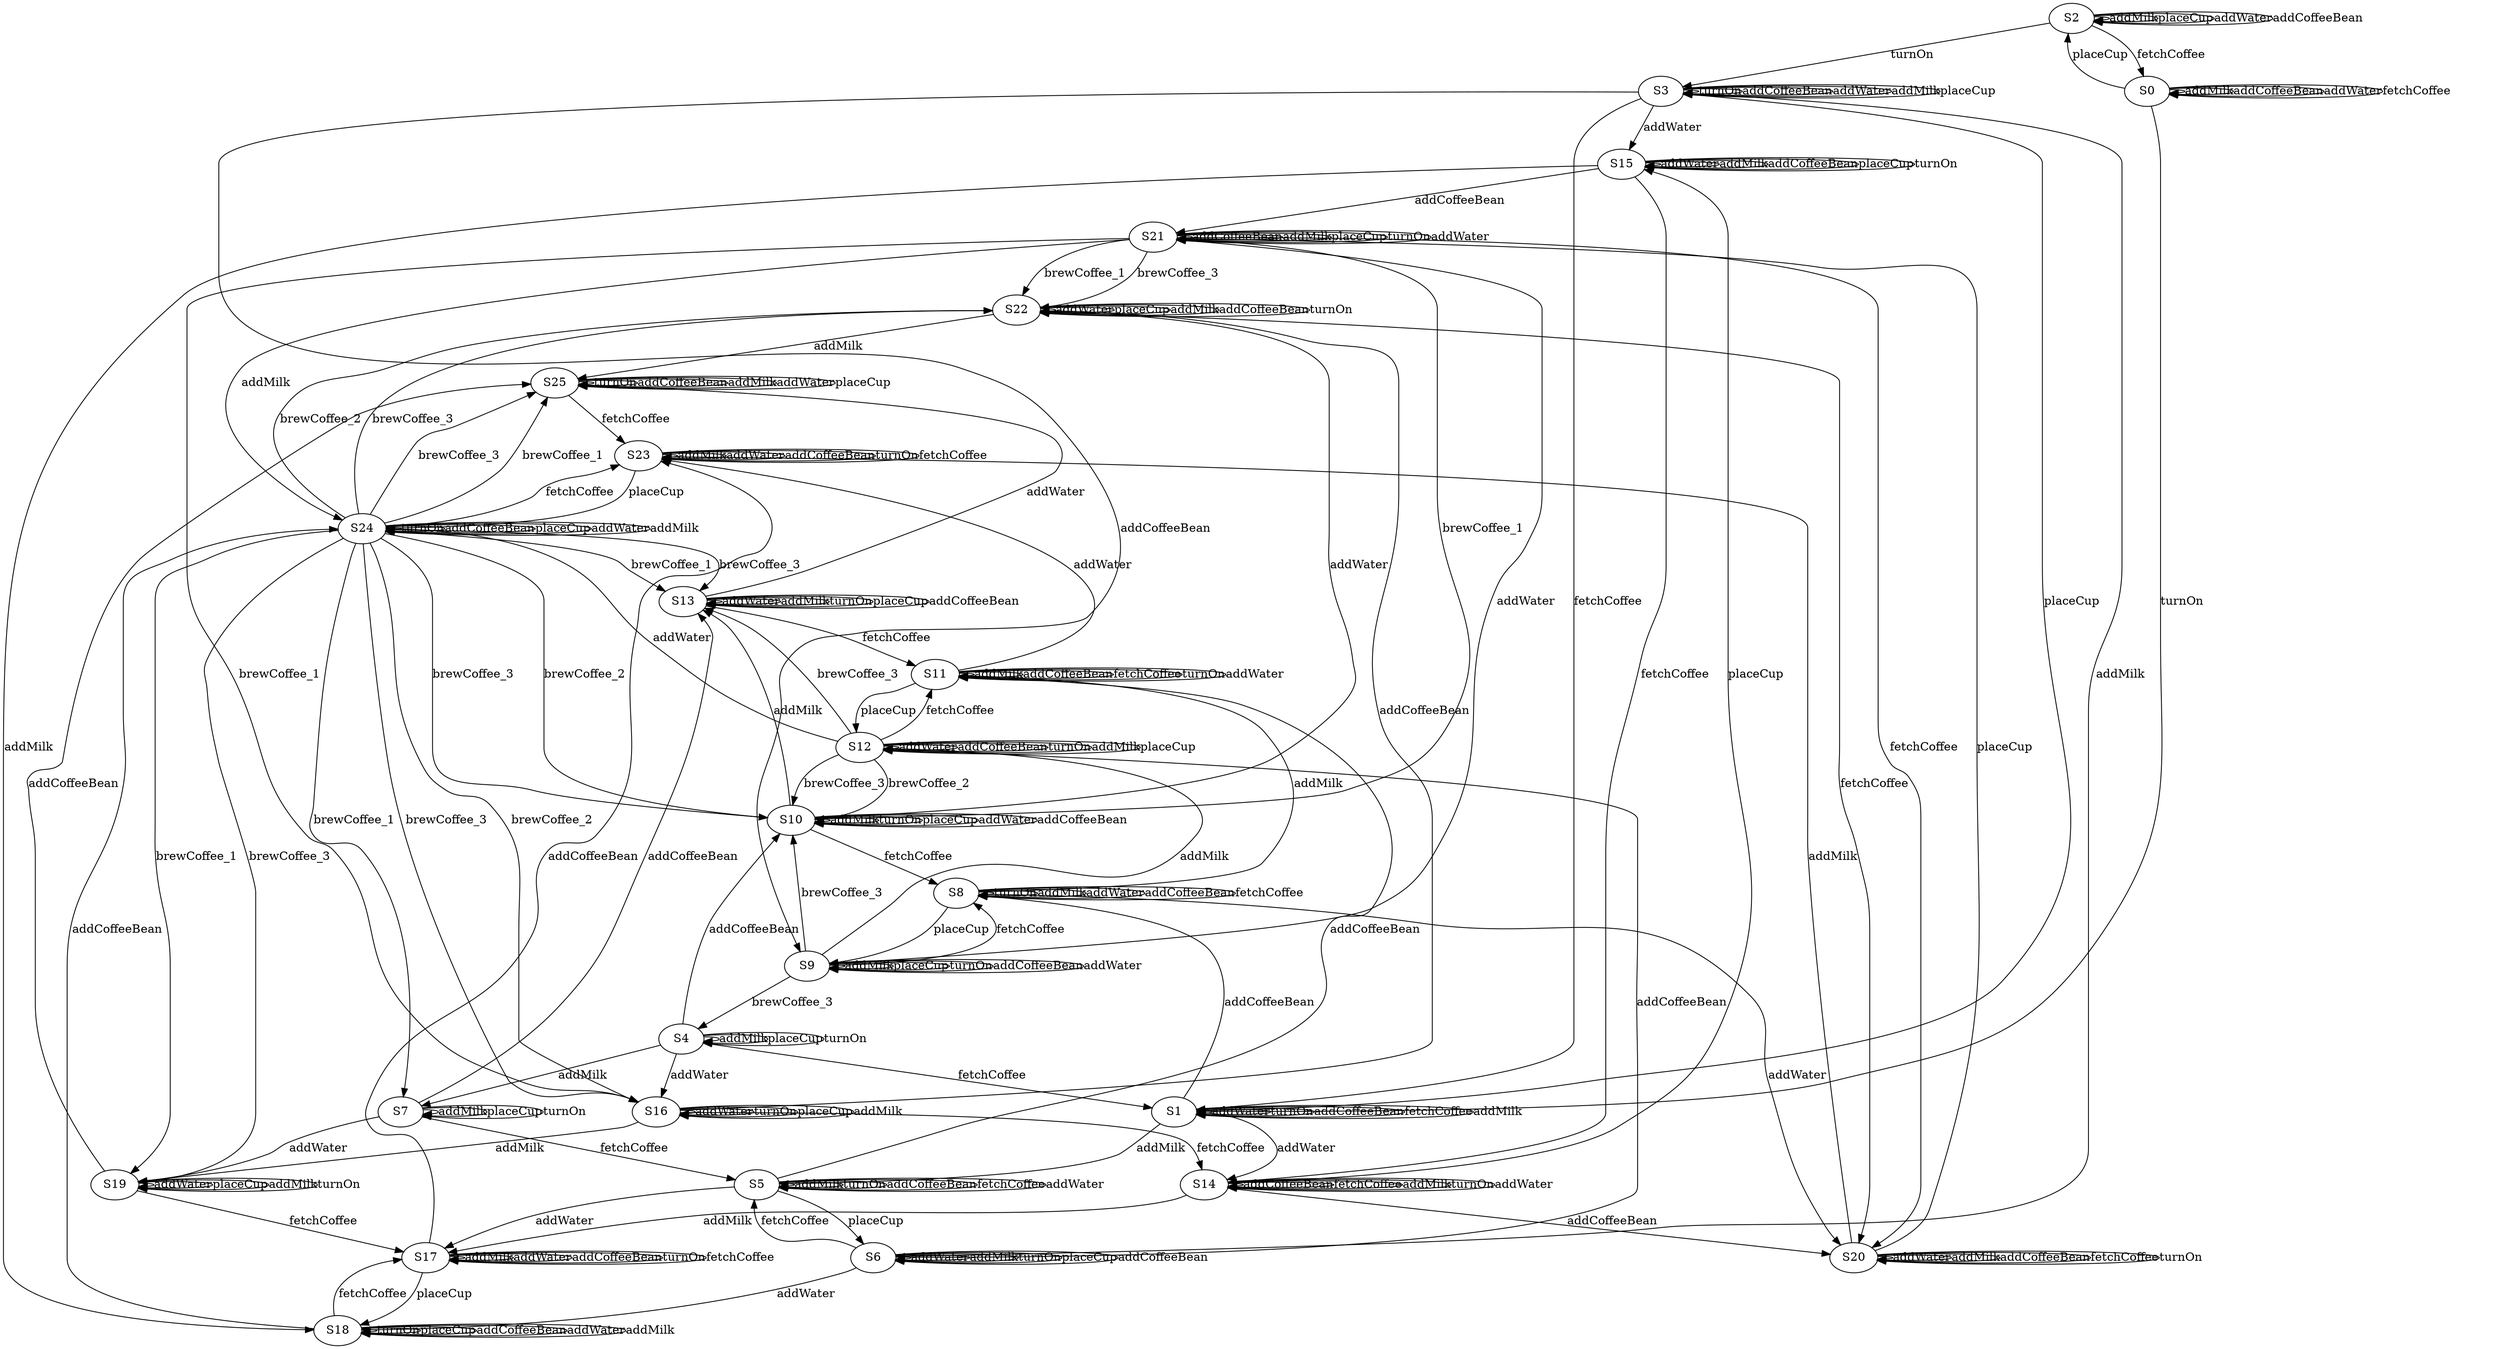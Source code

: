 digraph g {

	S2 -> S3 [label="turnOn"];
	S21 -> S22 [label="brewCoffee_1"];
	S13 -> S13 [label="addWater"];
	S22 -> S22 [label="addWater"];
	S23 -> S24 [label="placeCup"];
	S11 -> S12 [label="placeCup"];
	S5 -> S5 [label="addMilk"];
	S24 -> S25 [label="brewCoffee_3"];
	S15 -> S21 [label="addCoffeeBean"];
	S23 -> S23 [label="addMilk"];
	S6 -> S6 [label="addWater"];
	S2 -> S2 [label="addMilk"];
	S3 -> S6 [label="addMilk"];
	S21 -> S24 [label="addMilk"];
	S5 -> S11 [label="addCoffeeBean"];
	S25 -> S25 [label="turnOn"];
	S16 -> S16 [label="addWater"];
	S12 -> S13 [label="brewCoffee_3"];
	S14 -> S17 [label="addMilk"];
	S3 -> S9 [label="addCoffeeBean"];
	S24 -> S7 [label="brewCoffee_1"];
	S10 -> S10 [label="addMilk"];
	S6 -> S6 [label="addMilk"];
	S8 -> S8 [label="turnOn"];
	S24 -> S13 [label="brewCoffee_3"];
	S3 -> S3 [label="turnOn"];
	S17 -> S17 [label="addMilk"];
	S13 -> S13 [label="addMilk"];
	S6 -> S18 [label="addWater"];
	S18 -> S17 [label="fetchCoffee"];
	S17 -> S17 [label="addWater"];
	S3 -> S3 [label="addCoffeeBean"];
	S8 -> S8 [label="addMilk"];
	S15 -> S15 [label="addWater"];
	S2 -> S2 [label="placeCup"];
	S8 -> S8 [label="addWater"];
	S3 -> S3 [label="addWater"];
	S23 -> S23 [label="addWater"];
	S17 -> S18 [label="placeCup"];
	S12 -> S12 [label="addWater"];
	S24 -> S10 [label="brewCoffee_3"];
	S2 -> S2 [label="addWater"];
	S24 -> S19 [label="brewCoffee_1"];
	S13 -> S13 [label="turnOn"];
	S21 -> S21 [label="addCoffeeBean"];
	S18 -> S18 [label="turnOn"];
	S14 -> S14 [label="addCoffeeBean"];
	S5 -> S6 [label="placeCup"];
	S0 -> S2 [label="placeCup"];
	S19 -> S19 [label="addWater"];
	S0 -> S0 [label="addMilk"];
	S8 -> S8 [label="addCoffeeBean"];
	S24 -> S22 [label="brewCoffee_3"];
	S9 -> S9 [label="addMilk"];
	S8 -> S9 [label="placeCup"];
	S7 -> S7 [label="addMilk"];
	S10 -> S8 [label="fetchCoffee"];
	S5 -> S5 [label="turnOn"];
	S25 -> S25 [label="addCoffeeBean"];
	S24 -> S16 [label="brewCoffee_3"];
	S2 -> S0 [label="fetchCoffee"];
	S22 -> S22 [label="placeCup"];
	S25 -> S25 [label="addMilk"];
	S1 -> S8 [label="addCoffeeBean"];
	S12 -> S10 [label="brewCoffee_3"];
	S23 -> S23 [label="addCoffeeBean"];
	S22 -> S20 [label="fetchCoffee"];
	S5 -> S5 [label="addCoffeeBean"];
	S5 -> S5 [label="fetchCoffee"];
	S20 -> S20 [label="addWater"];
	S14 -> S14 [label="fetchCoffee"];
	S24 -> S24 [label="turnOn"];
	S18 -> S18 [label="placeCup"];
	S16 -> S16 [label="turnOn"];
	S4 -> S1 [label="fetchCoffee"];
	S21 -> S21 [label="addMilk"];
	S4 -> S4 [label="addMilk"];
	S24 -> S23 [label="fetchCoffee"];
	S15 -> S14 [label="fetchCoffee"];
	S25 -> S25 [label="addWater"];
	S22 -> S22 [label="addMilk"];
	S1 -> S1 [label="addWater"];
	S6 -> S6 [label="turnOn"];
	S12 -> S10 [label="brewCoffee_2"];
	S24 -> S19 [label="brewCoffee_3"];
	S23 -> S23 [label="turnOn"];
	S18 -> S18 [label="addCoffeeBean"];
	S10 -> S10 [label="turnOn"];
	S7 -> S19 [label="addWater"];
	S7 -> S7 [label="placeCup"];
	S6 -> S12 [label="addCoffeeBean"];
	S24 -> S24 [label="addCoffeeBean"];
	S1 -> S1 [label="turnOn"];
	S25 -> S23 [label="fetchCoffee"];
	S0 -> S1 [label="turnOn"];
	S12 -> S12 [label="addCoffeeBean"];
	S2 -> S2 [label="addCoffeeBean"];
	S1 -> S14 [label="addWater"];
	S22 -> S22 [label="addCoffeeBean"];
	S17 -> S17 [label="addCoffeeBean"];
	S15 -> S18 [label="addMilk"];
	S19 -> S19 [label="placeCup"];
	S12 -> S11 [label="fetchCoffee"];
	S16 -> S14 [label="fetchCoffee"];
	S9 -> S8 [label="fetchCoffee"];
	S12 -> S12 [label="turnOn"];
	S7 -> S5 [label="fetchCoffee"];
	S13 -> S25 [label="addWater"];
	S1 -> S1 [label="addCoffeeBean"];
	S20 -> S20 [label="addMilk"];
	S3 -> S3 [label="addMilk"];
	S3 -> S3 [label="placeCup"];
	S14 -> S20 [label="addCoffeeBean"];
	S9 -> S9 [label="placeCup"];
	S8 -> S8 [label="fetchCoffee"];
	S18 -> S18 [label="addWater"];
	S16 -> S22 [label="addCoffeeBean"];
	S21 -> S16 [label="brewCoffee_1"];
	S6 -> S5 [label="fetchCoffee"];
	S24 -> S25 [label="brewCoffee_1"];
	S12 -> S12 [label="addMilk"];
	S13 -> S13 [label="placeCup"];
	S11 -> S23 [label="addWater"];
	S20 -> S23 [label="addMilk"];
	S17 -> S17 [label="turnOn"];
	S6 -> S6 [label="placeCup"];
	S15 -> S15 [label="addMilk"];
	S19 -> S19 [label="addMilk"];
	S14 -> S14 [label="addMilk"];
	S16 -> S16 [label="placeCup"];
	S3 -> S15 [label="addWater"];
	S0 -> S0 [label="addCoffeeBean"];
	S11 -> S11 [label="addMilk"];
	S10 -> S13 [label="addMilk"];
	S24 -> S24 [label="placeCup"];
	S21 -> S22 [label="brewCoffee_3"];
	S11 -> S11 [label="addCoffeeBean"];
	S23 -> S23 [label="fetchCoffee"];
	S20 -> S20 [label="addCoffeeBean"];
	S9 -> S21 [label="addWater"];
	S22 -> S22 [label="turnOn"];
	S12 -> S24 [label="addWater"];
	S19 -> S17 [label="fetchCoffee"];
	S21 -> S21 [label="placeCup"];
	S5 -> S5 [label="addWater"];
	S4 -> S10 [label="addCoffeeBean"];
	S15 -> S15 [label="addCoffeeBean"];
	S13 -> S13 [label="addCoffeeBean"];
	S19 -> S19 [label="turnOn"];
	S0 -> S0 [label="addWater"];
	S1 -> S1 [label="fetchCoffee"];
	S9 -> S4 [label="brewCoffee_3"];
	S24 -> S10 [label="brewCoffee_2"];
	S10 -> S10 [label="placeCup"];
	S7 -> S13 [label="addCoffeeBean"];
	S16 -> S19 [label="addMilk"];
	S14 -> S15 [label="placeCup"];
	S13 -> S11 [label="fetchCoffee"];
	S10 -> S10 [label="addWater"];
	S14 -> S14 [label="turnOn"];
	S1 -> S3 [label="placeCup"];
	S20 -> S20 [label="fetchCoffee"];
	S18 -> S18 [label="addMilk"];
	S9 -> S9 [label="turnOn"];
	S21 -> S20 [label="fetchCoffee"];
	S24 -> S22 [label="brewCoffee_2"];
	S6 -> S6 [label="addCoffeeBean"];
	S15 -> S15 [label="placeCup"];
	S4 -> S7 [label="addMilk"];
	S14 -> S14 [label="addWater"];
	S7 -> S7 [label="turnOn"];
	S19 -> S25 [label="addCoffeeBean"];
	S16 -> S16 [label="addMilk"];
	S11 -> S11 [label="fetchCoffee"];
	S17 -> S23 [label="addCoffeeBean"];
	S10 -> S10 [label="addCoffeeBean"];
	S9 -> S12 [label="addMilk"];
	S20 -> S20 [label="turnOn"];
	S0 -> S0 [label="fetchCoffee"];
	S9 -> S9 [label="addCoffeeBean"];
	S8 -> S11 [label="addMilk"];
	S18 -> S24 [label="addCoffeeBean"];
	S3 -> S1 [label="fetchCoffee"];
	S10 -> S22 [label="addWater"];
	S15 -> S15 [label="turnOn"];
	S21 -> S21 [label="turnOn"];
	S11 -> S11 [label="turnOn"];
	S20 -> S21 [label="placeCup"];
	S4 -> S4 [label="placeCup"];
	S21 -> S21 [label="addWater"];
	S4 -> S16 [label="addWater"];
	S22 -> S25 [label="addMilk"];
	S24 -> S16 [label="brewCoffee_2"];
	S17 -> S17 [label="fetchCoffee"];
	S1 -> S5 [label="addMilk"];
	S8 -> S20 [label="addWater"];
	S24 -> S24 [label="addWater"];
	S9 -> S9 [label="addWater"];
	S1 -> S1 [label="addMilk"];
	S4 -> S4 [label="turnOn"];
	S11 -> S11 [label="addWater"];
	S24 -> S13 [label="brewCoffee_1"];
	S12 -> S12 [label="placeCup"];
	S21 -> S10 [label="brewCoffee_1"];
	S24 -> S24 [label="addMilk"];
	S5 -> S17 [label="addWater"];
	S25 -> S25 [label="placeCup"];
	S9 -> S10 [label="brewCoffee_3"];

}

